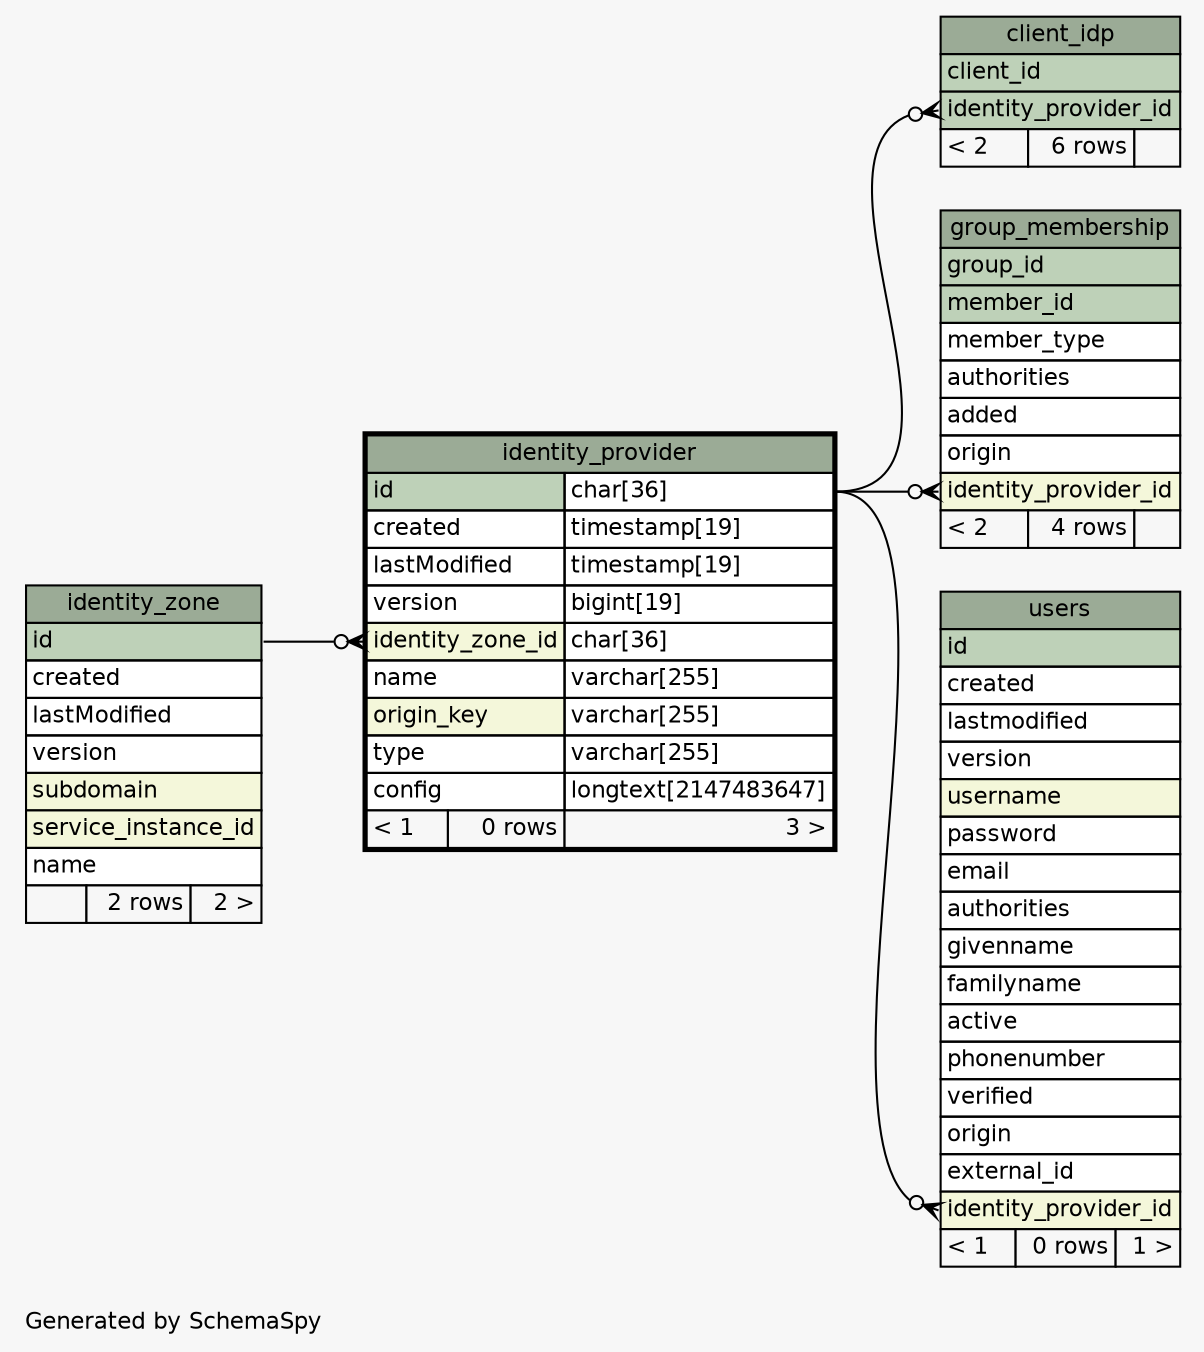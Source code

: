 // dot 2.36.0 on Mac OS X 10.9.2
// SchemaSpy rev 590
digraph "oneDegreeRelationshipsDiagram" {
  graph [
    rankdir="RL"
    bgcolor="#f7f7f7"
    label="\nGenerated by SchemaSpy"
    labeljust="l"
    nodesep="0.18"
    ranksep="0.46"
    fontname="Helvetica"
    fontsize="11"
  ];
  node [
    fontname="Helvetica"
    fontsize="11"
    shape="plaintext"
  ];
  edge [
    arrowsize="0.8"
  ];
  "client_idp":"identity_provider_id":w -> "identity_provider":"id.type":e [arrowhead=none dir=back arrowtail=crowodot];
  "group_membership":"identity_provider_id":w -> "identity_provider":"id.type":e [arrowhead=none dir=back arrowtail=crowodot];
  "identity_provider":"identity_zone_id":w -> "identity_zone":"id":e [arrowhead=none dir=back arrowtail=crowodot];
  "users":"identity_provider_id":w -> "identity_provider":"id.type":e [arrowhead=none dir=back arrowtail=crowodot];
  "client_idp" [
    label=<
    <TABLE BORDER="0" CELLBORDER="1" CELLSPACING="0" BGCOLOR="#ffffff">
      <TR><TD COLSPAN="3" BGCOLOR="#9bab96" ALIGN="CENTER">client_idp</TD></TR>
      <TR><TD PORT="client_id" COLSPAN="3" BGCOLOR="#bed1b8" ALIGN="LEFT">client_id</TD></TR>
      <TR><TD PORT="identity_provider_id" COLSPAN="3" BGCOLOR="#bed1b8" ALIGN="LEFT">identity_provider_id</TD></TR>
      <TR><TD ALIGN="LEFT" BGCOLOR="#f7f7f7">&lt; 2</TD><TD ALIGN="RIGHT" BGCOLOR="#f7f7f7">6 rows</TD><TD ALIGN="RIGHT" BGCOLOR="#f7f7f7">  </TD></TR>
    </TABLE>>
    URL="client_idp.html"
    tooltip="client_idp"
  ];
  "group_membership" [
    label=<
    <TABLE BORDER="0" CELLBORDER="1" CELLSPACING="0" BGCOLOR="#ffffff">
      <TR><TD COLSPAN="3" BGCOLOR="#9bab96" ALIGN="CENTER">group_membership</TD></TR>
      <TR><TD PORT="group_id" COLSPAN="3" BGCOLOR="#bed1b8" ALIGN="LEFT">group_id</TD></TR>
      <TR><TD PORT="member_id" COLSPAN="3" BGCOLOR="#bed1b8" ALIGN="LEFT">member_id</TD></TR>
      <TR><TD PORT="member_type" COLSPAN="3" ALIGN="LEFT">member_type</TD></TR>
      <TR><TD PORT="authorities" COLSPAN="3" ALIGN="LEFT">authorities</TD></TR>
      <TR><TD PORT="added" COLSPAN="3" ALIGN="LEFT">added</TD></TR>
      <TR><TD PORT="origin" COLSPAN="3" ALIGN="LEFT">origin</TD></TR>
      <TR><TD PORT="identity_provider_id" COLSPAN="3" BGCOLOR="#f4f7da" ALIGN="LEFT">identity_provider_id</TD></TR>
      <TR><TD ALIGN="LEFT" BGCOLOR="#f7f7f7">&lt; 2</TD><TD ALIGN="RIGHT" BGCOLOR="#f7f7f7">4 rows</TD><TD ALIGN="RIGHT" BGCOLOR="#f7f7f7">  </TD></TR>
    </TABLE>>
    URL="group_membership.html"
    tooltip="group_membership"
  ];
  "identity_provider" [
    label=<
    <TABLE BORDER="2" CELLBORDER="1" CELLSPACING="0" BGCOLOR="#ffffff">
      <TR><TD COLSPAN="3" BGCOLOR="#9bab96" ALIGN="CENTER">identity_provider</TD></TR>
      <TR><TD PORT="id" COLSPAN="2" BGCOLOR="#bed1b8" ALIGN="LEFT">id</TD><TD PORT="id.type" ALIGN="LEFT">char[36]</TD></TR>
      <TR><TD PORT="created" COLSPAN="2" ALIGN="LEFT">created</TD><TD PORT="created.type" ALIGN="LEFT">timestamp[19]</TD></TR>
      <TR><TD PORT="lastModified" COLSPAN="2" ALIGN="LEFT">lastModified</TD><TD PORT="lastModified.type" ALIGN="LEFT">timestamp[19]</TD></TR>
      <TR><TD PORT="version" COLSPAN="2" ALIGN="LEFT">version</TD><TD PORT="version.type" ALIGN="LEFT">bigint[19]</TD></TR>
      <TR><TD PORT="identity_zone_id" COLSPAN="2" BGCOLOR="#f4f7da" ALIGN="LEFT">identity_zone_id</TD><TD PORT="identity_zone_id.type" ALIGN="LEFT">char[36]</TD></TR>
      <TR><TD PORT="name" COLSPAN="2" ALIGN="LEFT">name</TD><TD PORT="name.type" ALIGN="LEFT">varchar[255]</TD></TR>
      <TR><TD PORT="origin_key" COLSPAN="2" BGCOLOR="#f4f7da" ALIGN="LEFT">origin_key</TD><TD PORT="origin_key.type" ALIGN="LEFT">varchar[255]</TD></TR>
      <TR><TD PORT="type" COLSPAN="2" ALIGN="LEFT">type</TD><TD PORT="type.type" ALIGN="LEFT">varchar[255]</TD></TR>
      <TR><TD PORT="config" COLSPAN="2" ALIGN="LEFT">config</TD><TD PORT="config.type" ALIGN="LEFT">longtext[2147483647]</TD></TR>
      <TR><TD ALIGN="LEFT" BGCOLOR="#f7f7f7">&lt; 1</TD><TD ALIGN="RIGHT" BGCOLOR="#f7f7f7">0 rows</TD><TD ALIGN="RIGHT" BGCOLOR="#f7f7f7">3 &gt;</TD></TR>
    </TABLE>>
    URL="identity_provider.html"
    tooltip="identity_provider"
  ];
  "identity_zone" [
    label=<
    <TABLE BORDER="0" CELLBORDER="1" CELLSPACING="0" BGCOLOR="#ffffff">
      <TR><TD COLSPAN="3" BGCOLOR="#9bab96" ALIGN="CENTER">identity_zone</TD></TR>
      <TR><TD PORT="id" COLSPAN="3" BGCOLOR="#bed1b8" ALIGN="LEFT">id</TD></TR>
      <TR><TD PORT="created" COLSPAN="3" ALIGN="LEFT">created</TD></TR>
      <TR><TD PORT="lastModified" COLSPAN="3" ALIGN="LEFT">lastModified</TD></TR>
      <TR><TD PORT="version" COLSPAN="3" ALIGN="LEFT">version</TD></TR>
      <TR><TD PORT="subdomain" COLSPAN="3" BGCOLOR="#f4f7da" ALIGN="LEFT">subdomain</TD></TR>
      <TR><TD PORT="service_instance_id" COLSPAN="3" BGCOLOR="#f4f7da" ALIGN="LEFT">service_instance_id</TD></TR>
      <TR><TD PORT="name" COLSPAN="3" ALIGN="LEFT">name</TD></TR>
      <TR><TD ALIGN="LEFT" BGCOLOR="#f7f7f7">  </TD><TD ALIGN="RIGHT" BGCOLOR="#f7f7f7">2 rows</TD><TD ALIGN="RIGHT" BGCOLOR="#f7f7f7">2 &gt;</TD></TR>
    </TABLE>>
    URL="identity_zone.html"
    tooltip="identity_zone"
  ];
  "users" [
    label=<
    <TABLE BORDER="0" CELLBORDER="1" CELLSPACING="0" BGCOLOR="#ffffff">
      <TR><TD COLSPAN="3" BGCOLOR="#9bab96" ALIGN="CENTER">users</TD></TR>
      <TR><TD PORT="id" COLSPAN="3" BGCOLOR="#bed1b8" ALIGN="LEFT">id</TD></TR>
      <TR><TD PORT="created" COLSPAN="3" ALIGN="LEFT">created</TD></TR>
      <TR><TD PORT="lastmodified" COLSPAN="3" ALIGN="LEFT">lastmodified</TD></TR>
      <TR><TD PORT="version" COLSPAN="3" ALIGN="LEFT">version</TD></TR>
      <TR><TD PORT="username" COLSPAN="3" BGCOLOR="#f4f7da" ALIGN="LEFT">username</TD></TR>
      <TR><TD PORT="password" COLSPAN="3" ALIGN="LEFT">password</TD></TR>
      <TR><TD PORT="email" COLSPAN="3" ALIGN="LEFT">email</TD></TR>
      <TR><TD PORT="authorities" COLSPAN="3" ALIGN="LEFT">authorities</TD></TR>
      <TR><TD PORT="givenname" COLSPAN="3" ALIGN="LEFT">givenname</TD></TR>
      <TR><TD PORT="familyname" COLSPAN="3" ALIGN="LEFT">familyname</TD></TR>
      <TR><TD PORT="active" COLSPAN="3" ALIGN="LEFT">active</TD></TR>
      <TR><TD PORT="phonenumber" COLSPAN="3" ALIGN="LEFT">phonenumber</TD></TR>
      <TR><TD PORT="verified" COLSPAN="3" ALIGN="LEFT">verified</TD></TR>
      <TR><TD PORT="origin" COLSPAN="3" ALIGN="LEFT">origin</TD></TR>
      <TR><TD PORT="external_id" COLSPAN="3" ALIGN="LEFT">external_id</TD></TR>
      <TR><TD PORT="identity_provider_id" COLSPAN="3" BGCOLOR="#f4f7da" ALIGN="LEFT">identity_provider_id</TD></TR>
      <TR><TD ALIGN="LEFT" BGCOLOR="#f7f7f7">&lt; 1</TD><TD ALIGN="RIGHT" BGCOLOR="#f7f7f7">0 rows</TD><TD ALIGN="RIGHT" BGCOLOR="#f7f7f7">1 &gt;</TD></TR>
    </TABLE>>
    URL="users.html"
    tooltip="users"
  ];
}
